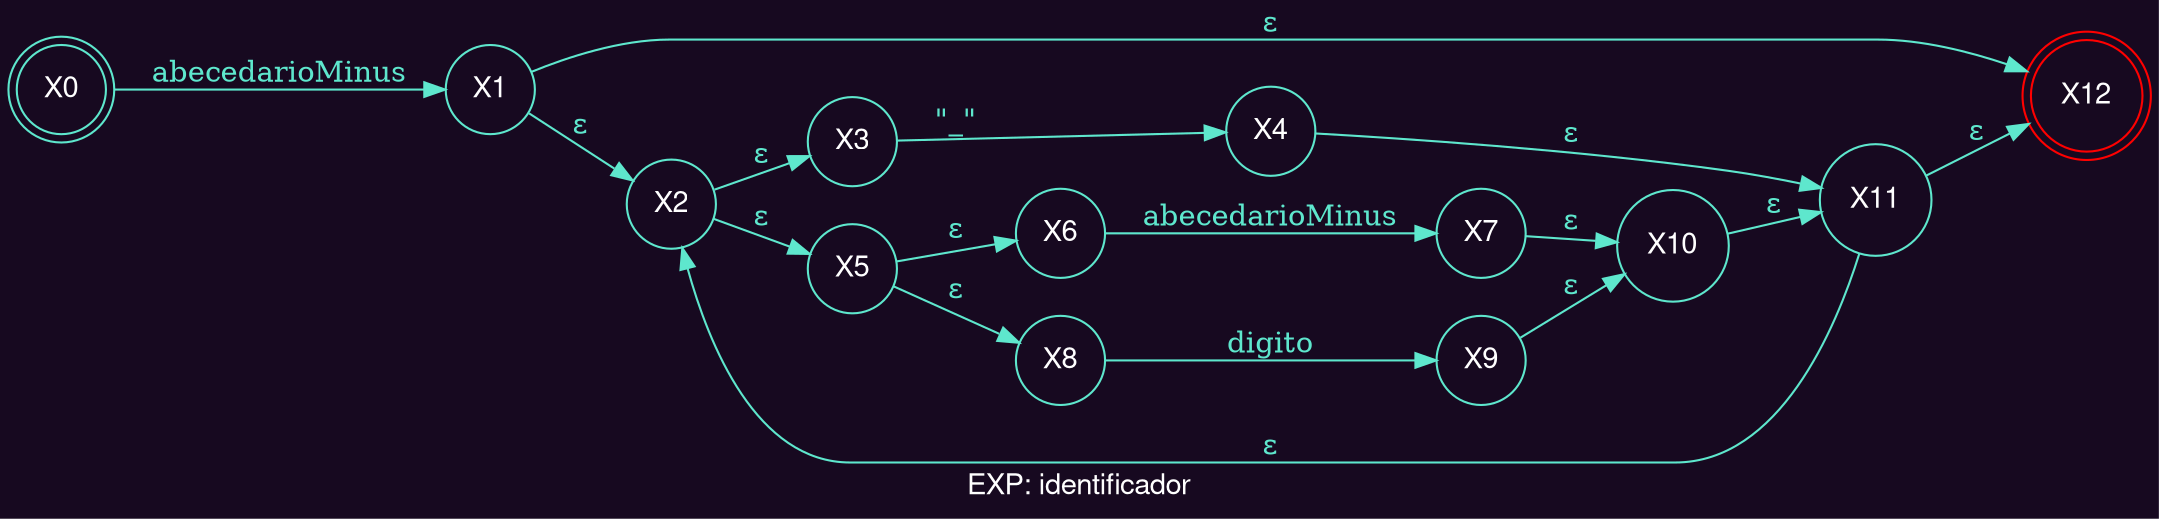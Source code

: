 digraph finite_state_machine {
    fontcolor="White"
    bgcolor="#170920"
	fontname="Helvetica,Arial,sans-serif"
	label="EXP: identificador"
	node [fontname="Helvetica,Arial,sans-serif" fontcolor="white"  color="#5ee7cd"]
	rankdir=LR;
	node [shape = doublecircle]; X0 X12 X12 [color="red"];
    node [shape = circle];
	X0 -> X1 [label = "abecedarioMinus" color="#5ee7cd" fontcolor="#5ee7cd"];
	X1 -> X2 [label = "ε" color="#5ee7cd" fontcolor="#5ee7cd"];
	X2 -> X3 [label = "ε" color="#5ee7cd" fontcolor="#5ee7cd"];
	X3 -> X4 [label = "\"_\"" color="#5ee7cd" fontcolor="#5ee7cd"];
	X2 -> X5 [label = "ε" color="#5ee7cd" fontcolor="#5ee7cd"];
	X5 -> X6 [label = "ε" color="#5ee7cd" fontcolor="#5ee7cd"];
	X6 -> X7 [label = "abecedarioMinus" color="#5ee7cd" fontcolor="#5ee7cd"];
	X5 -> X8 [label = "ε" color="#5ee7cd" fontcolor="#5ee7cd"];
	X8 -> X9 [label = "digito" color="#5ee7cd" fontcolor="#5ee7cd"];
	X9 -> X10 [label = "ε" color="#5ee7cd" fontcolor="#5ee7cd"];
	X7 -> X10 [label = "ε" color="#5ee7cd" fontcolor="#5ee7cd"];
	X10 -> X11 [label = "ε" color="#5ee7cd" fontcolor="#5ee7cd"];
	X4 -> X11 [label = "ε" color="#5ee7cd" fontcolor="#5ee7cd"];
	X11 -> X2 [label = "ε" color="#5ee7cd" fontcolor="#5ee7cd"];
	X11 -> X12 [label = "ε" color="#5ee7cd" fontcolor="#5ee7cd"];
	X1 -> X12 [label = "ε" color="#5ee7cd" fontcolor="#5ee7cd"];
}
